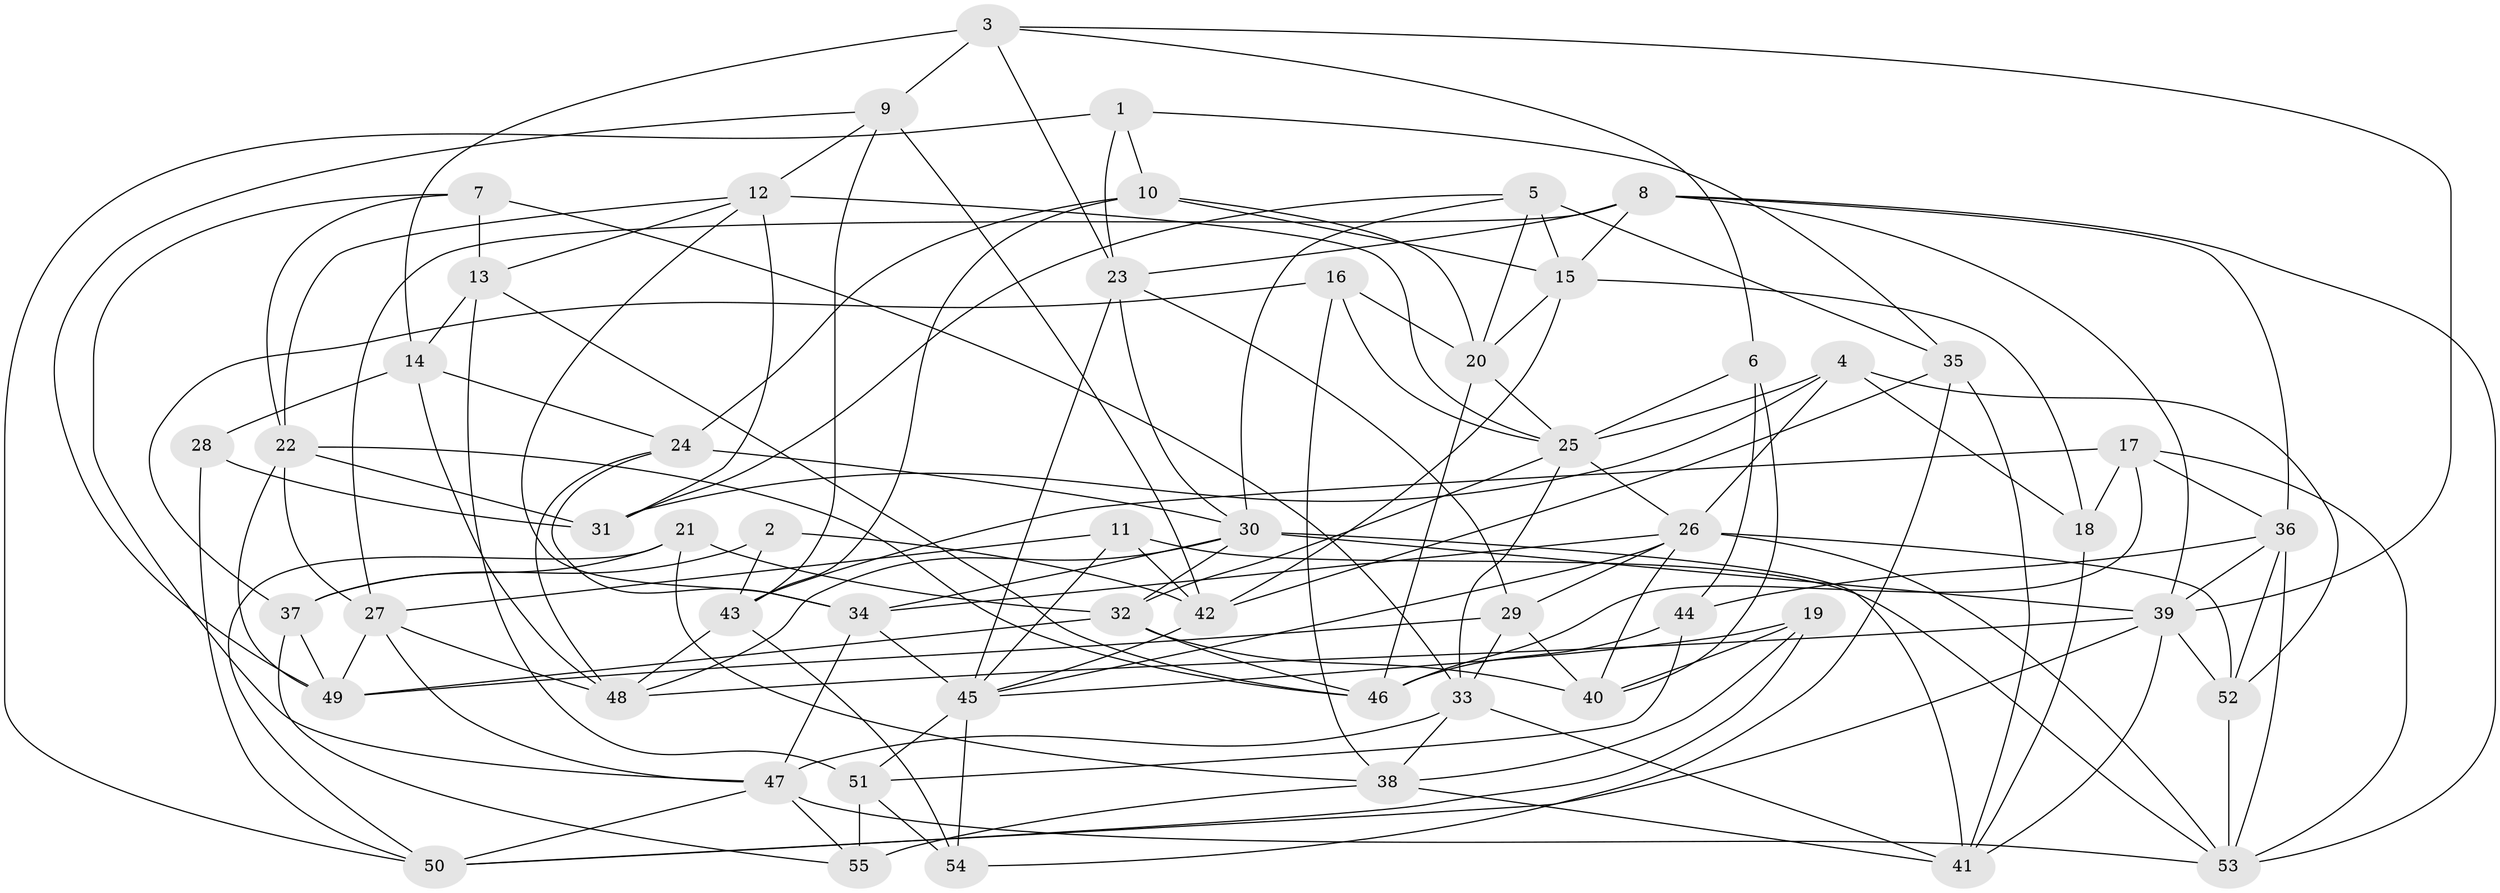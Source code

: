 // original degree distribution, {4: 1.0}
// Generated by graph-tools (version 1.1) at 2025/03/03/09/25 03:03:07]
// undirected, 55 vertices, 149 edges
graph export_dot {
graph [start="1"]
  node [color=gray90,style=filled];
  1;
  2;
  3;
  4;
  5;
  6;
  7;
  8;
  9;
  10;
  11;
  12;
  13;
  14;
  15;
  16;
  17;
  18;
  19;
  20;
  21;
  22;
  23;
  24;
  25;
  26;
  27;
  28;
  29;
  30;
  31;
  32;
  33;
  34;
  35;
  36;
  37;
  38;
  39;
  40;
  41;
  42;
  43;
  44;
  45;
  46;
  47;
  48;
  49;
  50;
  51;
  52;
  53;
  54;
  55;
  1 -- 10 [weight=1.0];
  1 -- 23 [weight=1.0];
  1 -- 35 [weight=1.0];
  1 -- 50 [weight=1.0];
  2 -- 37 [weight=2.0];
  2 -- 42 [weight=1.0];
  2 -- 43 [weight=1.0];
  3 -- 6 [weight=1.0];
  3 -- 9 [weight=2.0];
  3 -- 14 [weight=1.0];
  3 -- 23 [weight=1.0];
  3 -- 39 [weight=1.0];
  4 -- 18 [weight=1.0];
  4 -- 25 [weight=1.0];
  4 -- 26 [weight=2.0];
  4 -- 31 [weight=1.0];
  4 -- 52 [weight=1.0];
  5 -- 15 [weight=1.0];
  5 -- 20 [weight=1.0];
  5 -- 30 [weight=1.0];
  5 -- 31 [weight=1.0];
  5 -- 35 [weight=2.0];
  6 -- 25 [weight=1.0];
  6 -- 40 [weight=2.0];
  6 -- 44 [weight=2.0];
  7 -- 13 [weight=1.0];
  7 -- 22 [weight=1.0];
  7 -- 33 [weight=1.0];
  7 -- 47 [weight=1.0];
  8 -- 15 [weight=1.0];
  8 -- 23 [weight=1.0];
  8 -- 27 [weight=1.0];
  8 -- 36 [weight=1.0];
  8 -- 39 [weight=1.0];
  8 -- 53 [weight=1.0];
  9 -- 12 [weight=1.0];
  9 -- 42 [weight=1.0];
  9 -- 43 [weight=1.0];
  9 -- 49 [weight=1.0];
  10 -- 15 [weight=1.0];
  10 -- 20 [weight=1.0];
  10 -- 24 [weight=2.0];
  10 -- 43 [weight=1.0];
  11 -- 27 [weight=1.0];
  11 -- 42 [weight=1.0];
  11 -- 45 [weight=1.0];
  11 -- 53 [weight=1.0];
  12 -- 13 [weight=1.0];
  12 -- 22 [weight=1.0];
  12 -- 25 [weight=1.0];
  12 -- 31 [weight=1.0];
  12 -- 34 [weight=1.0];
  13 -- 14 [weight=2.0];
  13 -- 46 [weight=1.0];
  13 -- 51 [weight=1.0];
  14 -- 24 [weight=1.0];
  14 -- 28 [weight=1.0];
  14 -- 48 [weight=1.0];
  15 -- 18 [weight=1.0];
  15 -- 20 [weight=1.0];
  15 -- 42 [weight=1.0];
  16 -- 20 [weight=1.0];
  16 -- 25 [weight=1.0];
  16 -- 37 [weight=1.0];
  16 -- 38 [weight=1.0];
  17 -- 18 [weight=1.0];
  17 -- 36 [weight=1.0];
  17 -- 43 [weight=1.0];
  17 -- 46 [weight=1.0];
  17 -- 53 [weight=2.0];
  18 -- 41 [weight=1.0];
  19 -- 38 [weight=1.0];
  19 -- 40 [weight=1.0];
  19 -- 45 [weight=1.0];
  19 -- 50 [weight=1.0];
  20 -- 25 [weight=1.0];
  20 -- 46 [weight=1.0];
  21 -- 32 [weight=1.0];
  21 -- 37 [weight=1.0];
  21 -- 38 [weight=1.0];
  21 -- 50 [weight=1.0];
  22 -- 27 [weight=1.0];
  22 -- 31 [weight=1.0];
  22 -- 46 [weight=1.0];
  22 -- 49 [weight=1.0];
  23 -- 29 [weight=1.0];
  23 -- 30 [weight=1.0];
  23 -- 45 [weight=1.0];
  24 -- 30 [weight=1.0];
  24 -- 34 [weight=1.0];
  24 -- 48 [weight=1.0];
  25 -- 26 [weight=1.0];
  25 -- 32 [weight=1.0];
  25 -- 33 [weight=1.0];
  26 -- 29 [weight=2.0];
  26 -- 34 [weight=1.0];
  26 -- 40 [weight=1.0];
  26 -- 45 [weight=1.0];
  26 -- 52 [weight=1.0];
  26 -- 53 [weight=1.0];
  27 -- 47 [weight=1.0];
  27 -- 48 [weight=1.0];
  27 -- 49 [weight=1.0];
  28 -- 31 [weight=2.0];
  28 -- 50 [weight=1.0];
  29 -- 33 [weight=1.0];
  29 -- 40 [weight=1.0];
  29 -- 49 [weight=1.0];
  30 -- 32 [weight=1.0];
  30 -- 34 [weight=1.0];
  30 -- 39 [weight=1.0];
  30 -- 41 [weight=1.0];
  30 -- 48 [weight=1.0];
  32 -- 40 [weight=1.0];
  32 -- 46 [weight=1.0];
  32 -- 49 [weight=1.0];
  33 -- 38 [weight=1.0];
  33 -- 41 [weight=1.0];
  33 -- 47 [weight=1.0];
  34 -- 45 [weight=1.0];
  34 -- 47 [weight=1.0];
  35 -- 41 [weight=1.0];
  35 -- 42 [weight=1.0];
  35 -- 54 [weight=1.0];
  36 -- 39 [weight=1.0];
  36 -- 44 [weight=1.0];
  36 -- 52 [weight=1.0];
  36 -- 53 [weight=1.0];
  37 -- 49 [weight=1.0];
  37 -- 55 [weight=1.0];
  38 -- 41 [weight=1.0];
  38 -- 55 [weight=1.0];
  39 -- 41 [weight=1.0];
  39 -- 48 [weight=1.0];
  39 -- 50 [weight=1.0];
  39 -- 52 [weight=1.0];
  42 -- 45 [weight=1.0];
  43 -- 48 [weight=1.0];
  43 -- 54 [weight=1.0];
  44 -- 46 [weight=1.0];
  44 -- 51 [weight=2.0];
  45 -- 51 [weight=1.0];
  45 -- 54 [weight=1.0];
  47 -- 50 [weight=1.0];
  47 -- 53 [weight=2.0];
  47 -- 55 [weight=1.0];
  51 -- 54 [weight=1.0];
  51 -- 55 [weight=1.0];
  52 -- 53 [weight=2.0];
}
